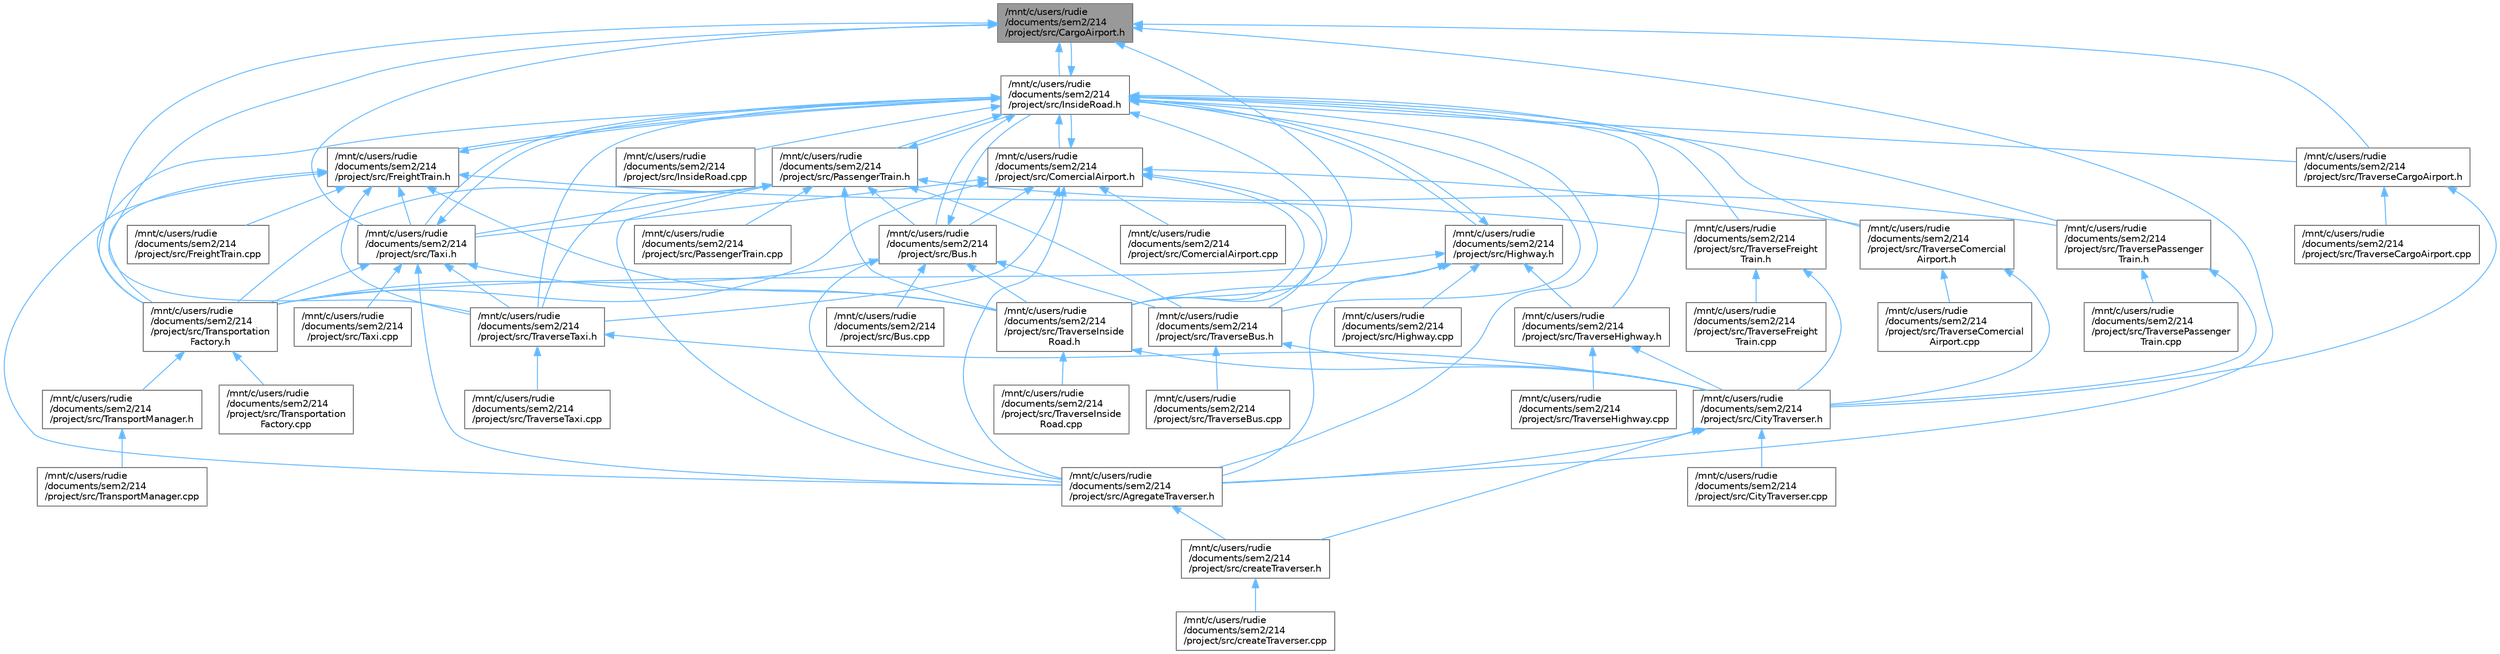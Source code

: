 digraph "/mnt/c/users/rudie/documents/sem2/214/project/src/CargoAirport.h"
{
 // LATEX_PDF_SIZE
  bgcolor="transparent";
  edge [fontname=Helvetica,fontsize=10,labelfontname=Helvetica,labelfontsize=10];
  node [fontname=Helvetica,fontsize=10,shape=box,height=0.2,width=0.4];
  Node1 [id="Node000001",label="/mnt/c/users/rudie\l/documents/sem2/214\l/project/src/CargoAirport.h",height=0.2,width=0.4,color="gray40", fillcolor="grey60", style="filled", fontcolor="black",tooltip="Header file for the CargoAirport class."];
  Node1 -> Node2 [id="edge96_Node000001_Node000002",dir="back",color="steelblue1",style="solid",tooltip=" "];
  Node2 [id="Node000002",label="/mnt/c/users/rudie\l/documents/sem2/214\l/project/src/AgregateTraverser.h",height=0.2,width=0.4,color="grey40", fillcolor="white", style="filled",URL="$AgregateTraverser_8h.html",tooltip="Defines the AgregateTraverser class and its interface for creating CityTraverser objects."];
  Node2 -> Node3 [id="edge97_Node000002_Node000003",dir="back",color="steelblue1",style="solid",tooltip=" "];
  Node3 [id="Node000003",label="/mnt/c/users/rudie\l/documents/sem2/214\l/project/src/createTraverser.h",height=0.2,width=0.4,color="grey40", fillcolor="white", style="filled",URL="$createTraverser_8h.html",tooltip="Header file for the CreateTraverser class."];
  Node3 -> Node4 [id="edge98_Node000003_Node000004",dir="back",color="steelblue1",style="solid",tooltip=" "];
  Node4 [id="Node000004",label="/mnt/c/users/rudie\l/documents/sem2/214\l/project/src/createTraverser.cpp",height=0.2,width=0.4,color="grey40", fillcolor="white", style="filled",URL="$createTraverser_8cpp.html",tooltip="Implementation of the CreateTraverser class for creating CityTraverser objects."];
  Node1 -> Node5 [id="edge99_Node000001_Node000005",dir="back",color="steelblue1",style="solid",tooltip=" "];
  Node5 [id="Node000005",label="/mnt/c/users/rudie\l/documents/sem2/214\l/project/src/InsideRoad.h",height=0.2,width=0.4,color="grey40", fillcolor="white", style="filled",URL="$InsideRoad_8h.html",tooltip="Header file for the InsideRoad class."];
  Node5 -> Node2 [id="edge100_Node000005_Node000002",dir="back",color="steelblue1",style="solid",tooltip=" "];
  Node5 -> Node6 [id="edge101_Node000005_Node000006",dir="back",color="steelblue1",style="solid",tooltip=" "];
  Node6 [id="Node000006",label="/mnt/c/users/rudie\l/documents/sem2/214\l/project/src/Bus.h",height=0.2,width=0.4,color="grey40", fillcolor="white", style="filled",URL="$Bus_8h.html",tooltip="Header file for the Bus class."];
  Node6 -> Node2 [id="edge102_Node000006_Node000002",dir="back",color="steelblue1",style="solid",tooltip=" "];
  Node6 -> Node7 [id="edge103_Node000006_Node000007",dir="back",color="steelblue1",style="solid",tooltip=" "];
  Node7 [id="Node000007",label="/mnt/c/users/rudie\l/documents/sem2/214\l/project/src/Bus.cpp",height=0.2,width=0.4,color="grey40", fillcolor="white", style="filled",URL="$Bus_8cpp.html",tooltip="Implementation of the Bus class."];
  Node6 -> Node5 [id="edge104_Node000006_Node000005",dir="back",color="steelblue1",style="solid",tooltip=" "];
  Node6 -> Node8 [id="edge105_Node000006_Node000008",dir="back",color="steelblue1",style="solid",tooltip=" "];
  Node8 [id="Node000008",label="/mnt/c/users/rudie\l/documents/sem2/214\l/project/src/Transportation\lFactory.h",height=0.2,width=0.4,color="grey40", fillcolor="white", style="filled",URL="$TransportationFactory_8h.html",tooltip="Header file for the TransportationFactory class."];
  Node8 -> Node9 [id="edge106_Node000008_Node000009",dir="back",color="steelblue1",style="solid",tooltip=" "];
  Node9 [id="Node000009",label="/mnt/c/users/rudie\l/documents/sem2/214\l/project/src/TransportManager.h",height=0.2,width=0.4,color="grey40", fillcolor="white", style="filled",URL="$TransportManager_8h.html",tooltip="Header file for the TransportManager class."];
  Node9 -> Node10 [id="edge107_Node000009_Node000010",dir="back",color="steelblue1",style="solid",tooltip=" "];
  Node10 [id="Node000010",label="/mnt/c/users/rudie\l/documents/sem2/214\l/project/src/TransportManager.cpp",height=0.2,width=0.4,color="grey40", fillcolor="white", style="filled",URL="$TransportManager_8cpp.html",tooltip="Implementation of the TransportManager class."];
  Node8 -> Node11 [id="edge108_Node000008_Node000011",dir="back",color="steelblue1",style="solid",tooltip=" "];
  Node11 [id="Node000011",label="/mnt/c/users/rudie\l/documents/sem2/214\l/project/src/Transportation\lFactory.cpp",height=0.2,width=0.4,color="grey40", fillcolor="white", style="filled",URL="$TransportationFactory_8cpp.html",tooltip="Implementation of the TransportationFactory class."];
  Node6 -> Node12 [id="edge109_Node000006_Node000012",dir="back",color="steelblue1",style="solid",tooltip=" "];
  Node12 [id="Node000012",label="/mnt/c/users/rudie\l/documents/sem2/214\l/project/src/TraverseBus.h",height=0.2,width=0.4,color="grey40", fillcolor="white", style="filled",URL="$TraverseBus_8h.html",tooltip="Header file for the TraverseBus class."];
  Node12 -> Node13 [id="edge110_Node000012_Node000013",dir="back",color="steelblue1",style="solid",tooltip=" "];
  Node13 [id="Node000013",label="/mnt/c/users/rudie\l/documents/sem2/214\l/project/src/CityTraverser.h",height=0.2,width=0.4,color="grey40", fillcolor="white", style="filled",URL="$CityTraverser_8h.html",tooltip="Header file for the CityTraverser class, a concrete iterator for traversing transportation elements i..."];
  Node13 -> Node2 [id="edge111_Node000013_Node000002",dir="back",color="steelblue1",style="solid",tooltip=" "];
  Node13 -> Node14 [id="edge112_Node000013_Node000014",dir="back",color="steelblue1",style="solid",tooltip=" "];
  Node14 [id="Node000014",label="/mnt/c/users/rudie\l/documents/sem2/214\l/project/src/CityTraverser.cpp",height=0.2,width=0.4,color="grey40", fillcolor="white", style="filled",URL="$CityTraverser_8cpp.html",tooltip="Implementation of the CityTraverser class."];
  Node13 -> Node3 [id="edge113_Node000013_Node000003",dir="back",color="steelblue1",style="solid",tooltip=" "];
  Node12 -> Node15 [id="edge114_Node000012_Node000015",dir="back",color="steelblue1",style="solid",tooltip=" "];
  Node15 [id="Node000015",label="/mnt/c/users/rudie\l/documents/sem2/214\l/project/src/TraverseBus.cpp",height=0.2,width=0.4,color="grey40", fillcolor="white", style="filled",URL="$TraverseBus_8cpp.html",tooltip="Implementation of the TraverseBus class."];
  Node6 -> Node16 [id="edge115_Node000006_Node000016",dir="back",color="steelblue1",style="solid",tooltip=" "];
  Node16 [id="Node000016",label="/mnt/c/users/rudie\l/documents/sem2/214\l/project/src/TraverseInside\lRoad.h",height=0.2,width=0.4,color="grey40", fillcolor="white", style="filled",URL="$TraverseInsideRoad_8h.html",tooltip="Header file for the TraverseInsideRoad class."];
  Node16 -> Node13 [id="edge116_Node000016_Node000013",dir="back",color="steelblue1",style="solid",tooltip=" "];
  Node16 -> Node17 [id="edge117_Node000016_Node000017",dir="back",color="steelblue1",style="solid",tooltip=" "];
  Node17 [id="Node000017",label="/mnt/c/users/rudie\l/documents/sem2/214\l/project/src/TraverseInside\lRoad.cpp",height=0.2,width=0.4,color="grey40", fillcolor="white", style="filled",URL="$TraverseInsideRoad_8cpp.html",tooltip="Implementation of the TraverseInsideRoad class."];
  Node5 -> Node1 [id="edge118_Node000005_Node000001",dir="back",color="steelblue1",style="solid",tooltip=" "];
  Node5 -> Node18 [id="edge119_Node000005_Node000018",dir="back",color="steelblue1",style="solid",tooltip=" "];
  Node18 [id="Node000018",label="/mnt/c/users/rudie\l/documents/sem2/214\l/project/src/ComercialAirport.h",height=0.2,width=0.4,color="grey40", fillcolor="white", style="filled",URL="$ComercialAirport_8h.html",tooltip="Defines the ComercialAirport class which inherits from the Airport class."];
  Node18 -> Node2 [id="edge120_Node000018_Node000002",dir="back",color="steelblue1",style="solid",tooltip=" "];
  Node18 -> Node6 [id="edge121_Node000018_Node000006",dir="back",color="steelblue1",style="solid",tooltip=" "];
  Node18 -> Node19 [id="edge122_Node000018_Node000019",dir="back",color="steelblue1",style="solid",tooltip=" "];
  Node19 [id="Node000019",label="/mnt/c/users/rudie\l/documents/sem2/214\l/project/src/ComercialAirport.cpp",height=0.2,width=0.4,color="grey40", fillcolor="white", style="filled",URL="$ComercialAirport_8cpp.html",tooltip="Implementation of the ComercialAirport class."];
  Node18 -> Node5 [id="edge123_Node000018_Node000005",dir="back",color="steelblue1",style="solid",tooltip=" "];
  Node18 -> Node20 [id="edge124_Node000018_Node000020",dir="back",color="steelblue1",style="solid",tooltip=" "];
  Node20 [id="Node000020",label="/mnt/c/users/rudie\l/documents/sem2/214\l/project/src/Taxi.h",height=0.2,width=0.4,color="grey40", fillcolor="white", style="filled",URL="$Taxi_8h.html",tooltip="Header file for the Taxi class, which represents a taxi in a public transit system."];
  Node20 -> Node2 [id="edge125_Node000020_Node000002",dir="back",color="steelblue1",style="solid",tooltip=" "];
  Node20 -> Node5 [id="edge126_Node000020_Node000005",dir="back",color="steelblue1",style="solid",tooltip=" "];
  Node20 -> Node21 [id="edge127_Node000020_Node000021",dir="back",color="steelblue1",style="solid",tooltip=" "];
  Node21 [id="Node000021",label="/mnt/c/users/rudie\l/documents/sem2/214\l/project/src/Taxi.cpp",height=0.2,width=0.4,color="grey40", fillcolor="white", style="filled",URL="$Taxi_8cpp.html",tooltip="Implementation of the Taxi class."];
  Node20 -> Node8 [id="edge128_Node000020_Node000008",dir="back",color="steelblue1",style="solid",tooltip=" "];
  Node20 -> Node16 [id="edge129_Node000020_Node000016",dir="back",color="steelblue1",style="solid",tooltip=" "];
  Node20 -> Node22 [id="edge130_Node000020_Node000022",dir="back",color="steelblue1",style="solid",tooltip=" "];
  Node22 [id="Node000022",label="/mnt/c/users/rudie\l/documents/sem2/214\l/project/src/TraverseTaxi.h",height=0.2,width=0.4,color="grey40", fillcolor="white", style="filled",URL="$TraverseTaxi_8h.html",tooltip="Header file for the TraverseTaxi class."];
  Node22 -> Node13 [id="edge131_Node000022_Node000013",dir="back",color="steelblue1",style="solid",tooltip=" "];
  Node22 -> Node23 [id="edge132_Node000022_Node000023",dir="back",color="steelblue1",style="solid",tooltip=" "];
  Node23 [id="Node000023",label="/mnt/c/users/rudie\l/documents/sem2/214\l/project/src/TraverseTaxi.cpp",height=0.2,width=0.4,color="grey40", fillcolor="white", style="filled",URL="$TraverseTaxi_8cpp.html",tooltip="Implementation of the TraverseTaxi class."];
  Node18 -> Node8 [id="edge133_Node000018_Node000008",dir="back",color="steelblue1",style="solid",tooltip=" "];
  Node18 -> Node12 [id="edge134_Node000018_Node000012",dir="back",color="steelblue1",style="solid",tooltip=" "];
  Node18 -> Node24 [id="edge135_Node000018_Node000024",dir="back",color="steelblue1",style="solid",tooltip=" "];
  Node24 [id="Node000024",label="/mnt/c/users/rudie\l/documents/sem2/214\l/project/src/TraverseComercial\lAirport.h",height=0.2,width=0.4,color="grey40", fillcolor="white", style="filled",URL="$TraverseComercialAirport_8h.html",tooltip="Header file for the TraverseComercialAirport class."];
  Node24 -> Node13 [id="edge136_Node000024_Node000013",dir="back",color="steelblue1",style="solid",tooltip=" "];
  Node24 -> Node25 [id="edge137_Node000024_Node000025",dir="back",color="steelblue1",style="solid",tooltip=" "];
  Node25 [id="Node000025",label="/mnt/c/users/rudie\l/documents/sem2/214\l/project/src/TraverseComercial\lAirport.cpp",height=0.2,width=0.4,color="grey40", fillcolor="white", style="filled",URL="$TraverseComercialAirport_8cpp.html",tooltip="Implementation of the TraverseComercialAirport class."];
  Node18 -> Node16 [id="edge138_Node000018_Node000016",dir="back",color="steelblue1",style="solid",tooltip=" "];
  Node18 -> Node22 [id="edge139_Node000018_Node000022",dir="back",color="steelblue1",style="solid",tooltip=" "];
  Node5 -> Node26 [id="edge140_Node000005_Node000026",dir="back",color="steelblue1",style="solid",tooltip=" "];
  Node26 [id="Node000026",label="/mnt/c/users/rudie\l/documents/sem2/214\l/project/src/FreightTrain.h",height=0.2,width=0.4,color="grey40", fillcolor="white", style="filled",URL="$FreightTrain_8h.html",tooltip="Header file for the FreightTrain class."];
  Node26 -> Node2 [id="edge141_Node000026_Node000002",dir="back",color="steelblue1",style="solid",tooltip=" "];
  Node26 -> Node27 [id="edge142_Node000026_Node000027",dir="back",color="steelblue1",style="solid",tooltip=" "];
  Node27 [id="Node000027",label="/mnt/c/users/rudie\l/documents/sem2/214\l/project/src/FreightTrain.cpp",height=0.2,width=0.4,color="grey40", fillcolor="white", style="filled",URL="$FreightTrain_8cpp.html",tooltip="Implementation of the FreightTrain class."];
  Node26 -> Node5 [id="edge143_Node000026_Node000005",dir="back",color="steelblue1",style="solid",tooltip=" "];
  Node26 -> Node20 [id="edge144_Node000026_Node000020",dir="back",color="steelblue1",style="solid",tooltip=" "];
  Node26 -> Node8 [id="edge145_Node000026_Node000008",dir="back",color="steelblue1",style="solid",tooltip=" "];
  Node26 -> Node28 [id="edge146_Node000026_Node000028",dir="back",color="steelblue1",style="solid",tooltip=" "];
  Node28 [id="Node000028",label="/mnt/c/users/rudie\l/documents/sem2/214\l/project/src/TraverseFreight\lTrain.h",height=0.2,width=0.4,color="grey40", fillcolor="white", style="filled",URL="$TraverseFreightTrain_8h.html",tooltip="Header file for the TraverseFreightTrain class."];
  Node28 -> Node13 [id="edge147_Node000028_Node000013",dir="back",color="steelblue1",style="solid",tooltip=" "];
  Node28 -> Node29 [id="edge148_Node000028_Node000029",dir="back",color="steelblue1",style="solid",tooltip=" "];
  Node29 [id="Node000029",label="/mnt/c/users/rudie\l/documents/sem2/214\l/project/src/TraverseFreight\lTrain.cpp",height=0.2,width=0.4,color="grey40", fillcolor="white", style="filled",URL="$TraverseFreightTrain_8cpp.html",tooltip="Implementation of the TraverseFreightTrain class."];
  Node26 -> Node16 [id="edge149_Node000026_Node000016",dir="back",color="steelblue1",style="solid",tooltip=" "];
  Node26 -> Node22 [id="edge150_Node000026_Node000022",dir="back",color="steelblue1",style="solid",tooltip=" "];
  Node5 -> Node30 [id="edge151_Node000005_Node000030",dir="back",color="steelblue1",style="solid",tooltip=" "];
  Node30 [id="Node000030",label="/mnt/c/users/rudie\l/documents/sem2/214\l/project/src/Highway.h",height=0.2,width=0.4,color="grey40", fillcolor="white", style="filled",URL="$Highway_8h.html",tooltip="Header file for the Highway class."];
  Node30 -> Node2 [id="edge152_Node000030_Node000002",dir="back",color="steelblue1",style="solid",tooltip=" "];
  Node30 -> Node31 [id="edge153_Node000030_Node000031",dir="back",color="steelblue1",style="solid",tooltip=" "];
  Node31 [id="Node000031",label="/mnt/c/users/rudie\l/documents/sem2/214\l/project/src/Highway.cpp",height=0.2,width=0.4,color="grey40", fillcolor="white", style="filled",URL="$Highway_8cpp.html",tooltip="Implementation of the Highway class."];
  Node30 -> Node5 [id="edge154_Node000030_Node000005",dir="back",color="steelblue1",style="solid",tooltip=" "];
  Node30 -> Node8 [id="edge155_Node000030_Node000008",dir="back",color="steelblue1",style="solid",tooltip=" "];
  Node30 -> Node32 [id="edge156_Node000030_Node000032",dir="back",color="steelblue1",style="solid",tooltip=" "];
  Node32 [id="Node000032",label="/mnt/c/users/rudie\l/documents/sem2/214\l/project/src/TraverseHighway.h",height=0.2,width=0.4,color="grey40", fillcolor="white", style="filled",URL="$TraverseHighway_8h.html",tooltip="Header file for the TraverseHighway class."];
  Node32 -> Node13 [id="edge157_Node000032_Node000013",dir="back",color="steelblue1",style="solid",tooltip=" "];
  Node32 -> Node33 [id="edge158_Node000032_Node000033",dir="back",color="steelblue1",style="solid",tooltip=" "];
  Node33 [id="Node000033",label="/mnt/c/users/rudie\l/documents/sem2/214\l/project/src/TraverseHighway.cpp",height=0.2,width=0.4,color="grey40", fillcolor="white", style="filled",URL="$TraverseHighway_8cpp.html",tooltip="Implementation of the TraverseHighway class."];
  Node30 -> Node16 [id="edge159_Node000030_Node000016",dir="back",color="steelblue1",style="solid",tooltip=" "];
  Node5 -> Node34 [id="edge160_Node000005_Node000034",dir="back",color="steelblue1",style="solid",tooltip=" "];
  Node34 [id="Node000034",label="/mnt/c/users/rudie\l/documents/sem2/214\l/project/src/InsideRoad.cpp",height=0.2,width=0.4,color="grey40", fillcolor="white", style="filled",URL="$InsideRoad_8cpp.html",tooltip="Implementation of the InsideRoad class."];
  Node5 -> Node35 [id="edge161_Node000005_Node000035",dir="back",color="steelblue1",style="solid",tooltip=" "];
  Node35 [id="Node000035",label="/mnt/c/users/rudie\l/documents/sem2/214\l/project/src/PassengerTrain.h",height=0.2,width=0.4,color="grey40", fillcolor="white", style="filled",URL="$PassengerTrain_8h.html",tooltip="Header file for the PassengerTrain class."];
  Node35 -> Node2 [id="edge162_Node000035_Node000002",dir="back",color="steelblue1",style="solid",tooltip=" "];
  Node35 -> Node6 [id="edge163_Node000035_Node000006",dir="back",color="steelblue1",style="solid",tooltip=" "];
  Node35 -> Node5 [id="edge164_Node000035_Node000005",dir="back",color="steelblue1",style="solid",tooltip=" "];
  Node35 -> Node36 [id="edge165_Node000035_Node000036",dir="back",color="steelblue1",style="solid",tooltip=" "];
  Node36 [id="Node000036",label="/mnt/c/users/rudie\l/documents/sem2/214\l/project/src/PassengerTrain.cpp",height=0.2,width=0.4,color="grey40", fillcolor="white", style="filled",URL="$PassengerTrain_8cpp.html",tooltip="Implementation of the PassengerTrain class."];
  Node35 -> Node20 [id="edge166_Node000035_Node000020",dir="back",color="steelblue1",style="solid",tooltip=" "];
  Node35 -> Node8 [id="edge167_Node000035_Node000008",dir="back",color="steelblue1",style="solid",tooltip=" "];
  Node35 -> Node12 [id="edge168_Node000035_Node000012",dir="back",color="steelblue1",style="solid",tooltip=" "];
  Node35 -> Node16 [id="edge169_Node000035_Node000016",dir="back",color="steelblue1",style="solid",tooltip=" "];
  Node35 -> Node37 [id="edge170_Node000035_Node000037",dir="back",color="steelblue1",style="solid",tooltip=" "];
  Node37 [id="Node000037",label="/mnt/c/users/rudie\l/documents/sem2/214\l/project/src/TraversePassenger\lTrain.h",height=0.2,width=0.4,color="grey40", fillcolor="white", style="filled",URL="$TraversePassengerTrain_8h.html",tooltip="Header file for the TraversePassengerTrain class."];
  Node37 -> Node13 [id="edge171_Node000037_Node000013",dir="back",color="steelblue1",style="solid",tooltip=" "];
  Node37 -> Node38 [id="edge172_Node000037_Node000038",dir="back",color="steelblue1",style="solid",tooltip=" "];
  Node38 [id="Node000038",label="/mnt/c/users/rudie\l/documents/sem2/214\l/project/src/TraversePassenger\lTrain.cpp",height=0.2,width=0.4,color="grey40", fillcolor="white", style="filled",URL="$TraversePassengerTrain_8cpp.html",tooltip="Implementation of the TraversePassengerTrain class."];
  Node35 -> Node22 [id="edge173_Node000035_Node000022",dir="back",color="steelblue1",style="solid",tooltip=" "];
  Node5 -> Node20 [id="edge174_Node000005_Node000020",dir="back",color="steelblue1",style="solid",tooltip=" "];
  Node5 -> Node8 [id="edge175_Node000005_Node000008",dir="back",color="steelblue1",style="solid",tooltip=" "];
  Node5 -> Node12 [id="edge176_Node000005_Node000012",dir="back",color="steelblue1",style="solid",tooltip=" "];
  Node5 -> Node39 [id="edge177_Node000005_Node000039",dir="back",color="steelblue1",style="solid",tooltip=" "];
  Node39 [id="Node000039",label="/mnt/c/users/rudie\l/documents/sem2/214\l/project/src/TraverseCargoAirport.h",height=0.2,width=0.4,color="grey40", fillcolor="white", style="filled",URL="$TraverseCargoAirport_8h.html",tooltip="Header file for the TraverseCargoAirport class."];
  Node39 -> Node13 [id="edge178_Node000039_Node000013",dir="back",color="steelblue1",style="solid",tooltip=" "];
  Node39 -> Node40 [id="edge179_Node000039_Node000040",dir="back",color="steelblue1",style="solid",tooltip=" "];
  Node40 [id="Node000040",label="/mnt/c/users/rudie\l/documents/sem2/214\l/project/src/TraverseCargoAirport.cpp",height=0.2,width=0.4,color="grey40", fillcolor="white", style="filled",URL="$TraverseCargoAirport_8cpp.html",tooltip="Implementation of the TraverseCargoAirport class."];
  Node5 -> Node24 [id="edge180_Node000005_Node000024",dir="back",color="steelblue1",style="solid",tooltip=" "];
  Node5 -> Node28 [id="edge181_Node000005_Node000028",dir="back",color="steelblue1",style="solid",tooltip=" "];
  Node5 -> Node32 [id="edge182_Node000005_Node000032",dir="back",color="steelblue1",style="solid",tooltip=" "];
  Node5 -> Node16 [id="edge183_Node000005_Node000016",dir="back",color="steelblue1",style="solid",tooltip=" "];
  Node5 -> Node37 [id="edge184_Node000005_Node000037",dir="back",color="steelblue1",style="solid",tooltip=" "];
  Node5 -> Node22 [id="edge185_Node000005_Node000022",dir="back",color="steelblue1",style="solid",tooltip=" "];
  Node1 -> Node20 [id="edge186_Node000001_Node000020",dir="back",color="steelblue1",style="solid",tooltip=" "];
  Node1 -> Node8 [id="edge187_Node000001_Node000008",dir="back",color="steelblue1",style="solid",tooltip=" "];
  Node1 -> Node39 [id="edge188_Node000001_Node000039",dir="back",color="steelblue1",style="solid",tooltip=" "];
  Node1 -> Node16 [id="edge189_Node000001_Node000016",dir="back",color="steelblue1",style="solid",tooltip=" "];
  Node1 -> Node22 [id="edge190_Node000001_Node000022",dir="back",color="steelblue1",style="solid",tooltip=" "];
}
